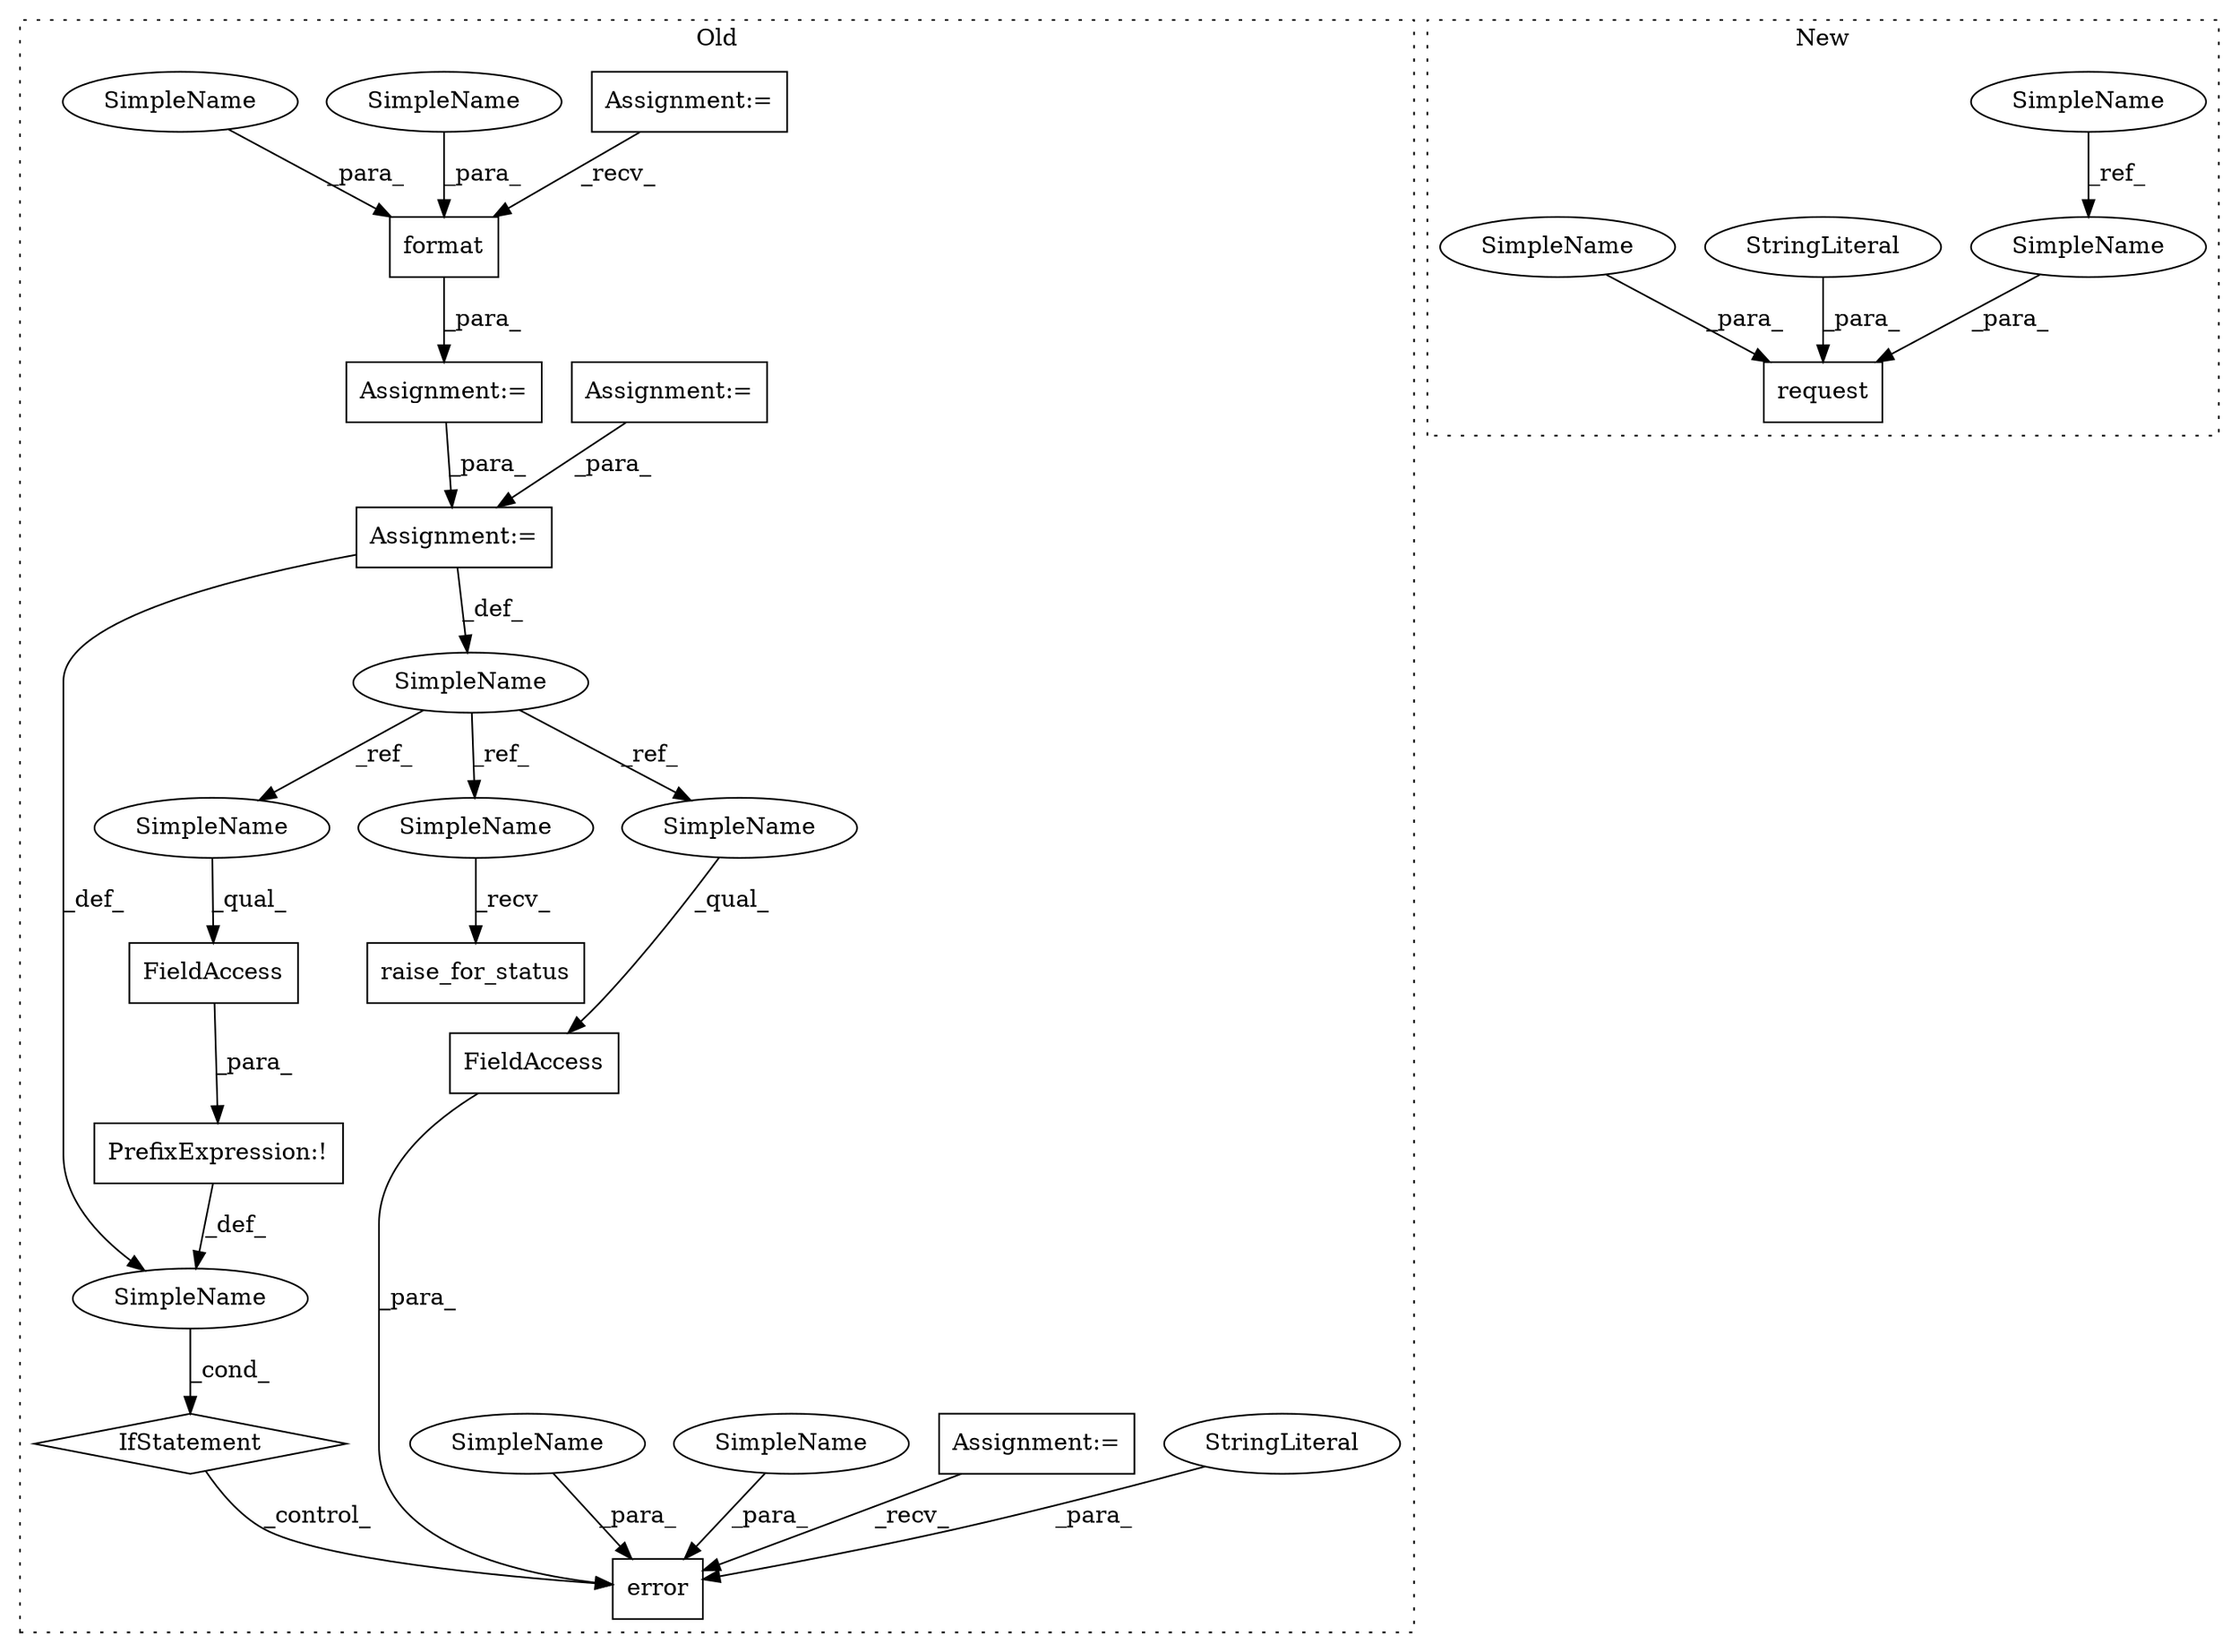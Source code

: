 digraph G {
subgraph cluster0 {
1 [label="IfStatement" a="25" s="921,933" l="4,2" shape="diamond"];
3 [label="PrefixExpression:!" a="38" s="925" l="1" shape="box"];
4 [label="SimpleName" a="42" s="" l="" shape="ellipse"];
5 [label="error" a="32" s="951,1032" l="6,1" shape="box"];
6 [label="format" a="32" s="857,872" l="7,1" shape="box"];
7 [label="FieldAccess" a="22" s="926" l="7" shape="box"];
8 [label="SimpleName" a="42" s="879" l="4" shape="ellipse"];
9 [label="raise_for_status" a="32" s="1050" l="18" shape="box"];
10 [label="FieldAccess" a="22" s="1006" l="16" shape="box"];
12 [label="StringLiteral" a="45" s="957" l="39" shape="ellipse"];
13 [label="Assignment:=" a="7" s="785" l="12" shape="box"];
14 [label="Assignment:=" a="7" s="843" l="1" shape="box"];
16 [label="Assignment:=" a="7" s="810" l="8" shape="box"];
17 [label="Assignment:=" a="7" s="883" l="1" shape="box"];
18 [label="Assignment:=" a="7" s="765" l="7" shape="box"];
19 [label="SimpleName" a="42" s="869" l="3" shape="ellipse"];
20 [label="SimpleName" a="42" s="1002" l="3" shape="ellipse"];
23 [label="SimpleName" a="42" s="926" l="4" shape="ellipse"];
24 [label="SimpleName" a="42" s="1045" l="4" shape="ellipse"];
25 [label="SimpleName" a="42" s="1006" l="4" shape="ellipse"];
26 [label="SimpleName" a="42" s="997" l="4" shape="ellipse"];
27 [label="SimpleName" a="42" s="864" l="4" shape="ellipse"];
label = "Old";
style="dotted";
}
subgraph cluster1 {
2 [label="request" a="32" s="1137,1165" l="8,1" shape="box"];
11 [label="SimpleName" a="42" s="1098" l="4" shape="ellipse"];
15 [label="StringLiteral" a="45" s="1145" l="6" shape="ellipse"];
21 [label="SimpleName" a="42" s="1152" l="4" shape="ellipse"];
22 [label="SimpleName" a="42" s="1157" l="3" shape="ellipse"];
label = "New";
style="dotted";
}
1 -> 5 [label="_control_"];
3 -> 4 [label="_def_"];
4 -> 1 [label="_cond_"];
6 -> 14 [label="_para_"];
7 -> 3 [label="_para_"];
8 -> 24 [label="_ref_"];
8 -> 25 [label="_ref_"];
8 -> 23 [label="_ref_"];
10 -> 5 [label="_para_"];
11 -> 21 [label="_ref_"];
12 -> 5 [label="_para_"];
13 -> 6 [label="_recv_"];
14 -> 17 [label="_para_"];
15 -> 2 [label="_para_"];
16 -> 17 [label="_para_"];
17 -> 4 [label="_def_"];
17 -> 8 [label="_def_"];
18 -> 5 [label="_recv_"];
19 -> 6 [label="_para_"];
20 -> 5 [label="_para_"];
21 -> 2 [label="_para_"];
22 -> 2 [label="_para_"];
23 -> 7 [label="_qual_"];
24 -> 9 [label="_recv_"];
25 -> 10 [label="_qual_"];
26 -> 5 [label="_para_"];
27 -> 6 [label="_para_"];
}